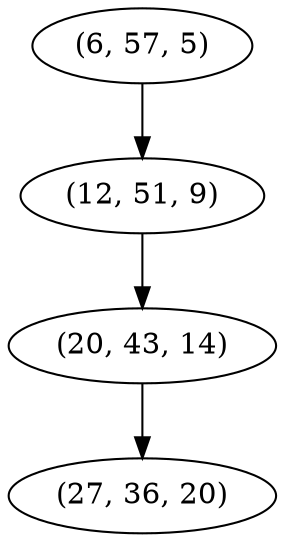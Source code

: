 digraph tree {
    "(6, 57, 5)";
    "(12, 51, 9)";
    "(20, 43, 14)";
    "(27, 36, 20)";
    "(6, 57, 5)" -> "(12, 51, 9)";
    "(12, 51, 9)" -> "(20, 43, 14)";
    "(20, 43, 14)" -> "(27, 36, 20)";
}
